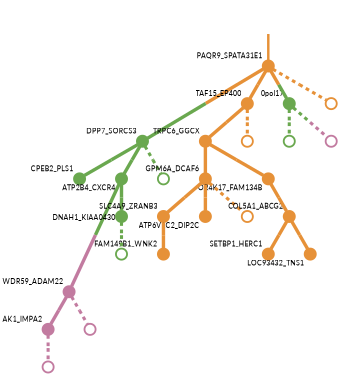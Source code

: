 strict digraph  {
graph[splines=false]; nodesep=0.7; rankdir=TB; ranksep=0.6; forcelabels=true; dpi=600; size=2.5;
0 [color="#e69138ff", fillcolor="#e69138ff", fixedsize=true, fontname=Lato, fontsize="12pt", height="0.25", label="", penwidth=3, shape=circle, style=filled, xlabel=PAQR9_SPATA31E1];
2 [color="#6aa84fff", fillcolor="#6aa84fff", fixedsize=true, fontname=Lato, fontsize="12pt", height="0.25", label="", penwidth=3, shape=circle, style=filled, xlabel=DPP7_SORCS3];
5 [color="#e69138ff", fillcolor="#e69138ff", fixedsize=true, fontname=Lato, fontsize="12pt", height="0.25", label="", penwidth=3, shape=circle, style=filled, xlabel=TAF15_EP400];
17 [color="#6aa84fff", fillcolor="#6aa84fff", fixedsize=true, fontname=Lato, fontsize="12pt", height="0.25", label="", penwidth=3, shape=circle, style=filled, xlabel="0pol17"];
24 [color="#e69138ff", fillcolor="#e69138ff", fixedsize=true, fontname=Lato, fontsize="12pt", height="0.25", label="", penwidth=3, shape=circle, style=solid, xlabel=""];
1 [color="#c27ba0ff", fillcolor="#c27ba0ff", fixedsize=true, fontname=Lato, fontsize="12pt", height="0.25", label="", penwidth=3, shape=circle, style=filled, xlabel=WDR59_ADAM22];
8 [color="#c27ba0ff", fillcolor="#c27ba0ff", fixedsize=true, fontname=Lato, fontsize="12pt", height="0.25", label="", penwidth=3, shape=circle, style=filled, xlabel=AK1_IMPA2];
22 [color="#c27ba0ff", fillcolor="#c27ba0ff", fixedsize=true, fontname=Lato, fontsize="12pt", height="0.25", label="", penwidth=3, shape=circle, style=solid, xlabel=""];
4 [color="#6aa84fff", fillcolor="#6aa84fff", fixedsize=true, fontname=Lato, fontsize="12pt", height="0.25", label="", penwidth=3, shape=circle, style=filled, xlabel=CPEB2_PLS1];
14 [color="#6aa84fff", fillcolor="#6aa84fff", fixedsize=true, fontname=Lato, fontsize="12pt", height="0.25", label="", penwidth=3, shape=circle, style=filled, xlabel=ATP2B4_CXCR4];
19 [color="#6aa84fff", fillcolor="#6aa84fff", fixedsize=true, fontname=Lato, fontsize="12pt", height="0.25", label="", penwidth=3, shape=circle, style=solid, xlabel=""];
11 [color="#e69138ff", fillcolor="#e69138ff", fixedsize=true, fontname=Lato, fontsize="12pt", height="0.25", label="", penwidth=3, shape=circle, style=filled, xlabel=TRPC6_GGCX];
25 [color="#e69138ff", fillcolor="#e69138ff", fixedsize=true, fontname=Lato, fontsize="12pt", height="0.25", label="", penwidth=3, shape=circle, style=solid, xlabel=""];
6 [color="#e69138ff", fillcolor="#e69138ff", fixedsize=true, fontname=Lato, fontsize="12pt", height="0.25", label="", penwidth=3, shape=circle, style=filled, xlabel=GPM6A_DCAF6];
12 [color="#e69138ff", fillcolor="#e69138ff", fixedsize=true, fontname=Lato, fontsize="12pt", height="0.25", label="", penwidth=3, shape=circle, style=filled, xlabel=SLC4A9_ZRANB3];
15 [color="#e69138ff", fillcolor="#e69138ff", fixedsize=true, fontname=Lato, fontsize="12pt", height="0.25", label="", penwidth=3, shape=circle, style=filled, xlabel=ATP6V1C2_DIP2C];
26 [color="#e69138ff", fillcolor="#e69138ff", fixedsize=true, fontname=Lato, fontsize="12pt", height="0.25", label="", penwidth=3, shape=circle, style=solid, xlabel=""];
7 [color="#e69138ff", fillcolor="#e69138ff", fixedsize=true, fontname=Lato, fontsize="12pt", height="0.25", label="", penwidth=3, shape=circle, style=filled, xlabel=COL5A1_ABCG2];
9 [color="#e69138ff", fillcolor="#e69138ff", fixedsize=true, fontname=Lato, fontsize="12pt", height="0.25", label="", penwidth=3, shape=circle, style=filled, xlabel=SETBP1_HERC1];
13 [color="#e69138ff", fillcolor="#e69138ff", fixedsize=true, fontname=Lato, fontsize="12pt", height="0.25", label="", penwidth=3, shape=circle, style=filled, xlabel=LOC93432_TNS1];
23 [color="#c27ba0ff", fillcolor="#c27ba0ff", fixedsize=true, fontname=Lato, fontsize="12pt", height="0.25", label="", penwidth=3, shape=circle, style=solid, xlabel=""];
10 [color="#6aa84fff", fillcolor="#6aa84fff", fixedsize=true, fontname=Lato, fontsize="12pt", height="0.25", label="", penwidth=3, shape=circle, style=filled, xlabel=DNAH1_KIAA0430];
20 [color="#6aa84fff", fillcolor="#6aa84fff", fixedsize=true, fontname=Lato, fontsize="12pt", height="0.25", label="", penwidth=3, shape=circle, style=solid, xlabel=""];
16 [color="#e69138ff", fillcolor="#e69138ff", fixedsize=true, fontname=Lato, fontsize="12pt", height="0.25", label="", penwidth=3, shape=circle, style=filled, xlabel=OR4K17_FAM134B];
3 [color="#e69138ff", fillcolor="#e69138ff", fixedsize=true, fontname=Lato, fontsize="12pt", height="0.25", label="", penwidth=3, shape=circle, style=filled, xlabel=FAM149B1_WNK2];
18 [color="#6aa84fff", fillcolor="#6aa84fff", fixedsize=true, fontname=Lato, fontsize="12pt", height="0.25", label="", penwidth=3, shape=circle, style=solid, xlabel=""];
21 [color="#c27ba0ff", fillcolor="#c27ba0ff", fixedsize=true, fontname=Lato, fontsize="12pt", height="0.25", label="", penwidth=3, shape=circle, style=solid, xlabel=""];
normal [label="", penwidth=3, style=invis, xlabel=PAQR9_SPATA31E1];
0 -> 2  [arrowsize=0, color="#e69138ff;0.5:#6aa84fff", minlen="2.6907215118408203", penwidth="5.5", style=solid];
0 -> 5  [arrowsize=0, color="#e69138ff;0.5:#e69138ff", minlen="1.4948453903198242", penwidth="5.5", style=solid];
0 -> 17  [arrowsize=0, color="#e69138ff;0.5:#6aa84fff", minlen="1.051546335220337", penwidth="5.5", style=solid];
0 -> 24  [arrowsize=0, color="#e69138ff;0.5:#e69138ff", minlen="1.051546335220337", penwidth=5, style=dashed];
2 -> 4  [arrowsize=0, color="#6aa84fff;0.5:#6aa84fff", minlen="1.5360825061798096", penwidth="5.5", style=solid];
2 -> 14  [arrowsize=0, color="#6aa84fff;0.5:#6aa84fff", minlen="1.123711347579956", penwidth="5.5", style=solid];
2 -> 19  [arrowsize=0, color="#6aa84fff;0.5:#6aa84fff", minlen="1.051546335220337", penwidth=5, style=dashed];
5 -> 11  [arrowsize=0, color="#e69138ff;0.5:#e69138ff", minlen="1.1649484634399414", penwidth="5.5", style=solid];
5 -> 25  [arrowsize=0, color="#e69138ff;0.5:#e69138ff", minlen="1.051546335220337", penwidth=5, style=dashed];
17 -> 18  [arrowsize=0, color="#6aa84fff;0.5:#6aa84fff", minlen="1.051546335220337", penwidth=5, style=dashed];
17 -> 21  [arrowsize=0, color="#6aa84fff;0.5:#c27ba0ff", minlen="1.051546335220337", penwidth=5, style=dashed];
1 -> 8  [arrowsize=0, color="#c27ba0ff;0.5:#c27ba0ff", minlen="1.3092783689498901", penwidth="5.5", style=solid];
1 -> 22  [arrowsize=0, color="#c27ba0ff;0.5:#c27ba0ff", minlen="1.051546335220337", penwidth=5, style=dashed];
8 -> 23  [arrowsize=0, color="#c27ba0ff;0.5:#c27ba0ff", minlen="1.051546335220337", penwidth=5, style=dashed];
14 -> 1  [arrowsize=0, color="#6aa84fff;0.5:#c27ba0ff", minlen="3.0", penwidth="5.5", style=solid];
14 -> 10  [arrowsize=0, color="#6aa84fff;0.5:#6aa84fff", minlen="1.185567021369934", penwidth="5.5", style=solid];
11 -> 6  [arrowsize=0, color="#e69138ff;0.5:#e69138ff", minlen="1.3505154848098755", penwidth="5.5", style=solid];
11 -> 16  [arrowsize=0, color="#e69138ff;0.5:#e69138ff", minlen="1.1030927896499634", penwidth="5.5", style=solid];
6 -> 12  [arrowsize=0, color="#e69138ff;0.5:#e69138ff", minlen="1.123711347579956", penwidth="5.5", style=solid];
6 -> 15  [arrowsize=0, color="#e69138ff;0.5:#e69138ff", minlen="1.1030927896499634", penwidth="5.5", style=solid];
6 -> 26  [arrowsize=0, color="#e69138ff;0.5:#e69138ff", minlen="1.051546335220337", penwidth=5, style=dashed];
12 -> 3  [arrowsize=0, color="#e69138ff;0.5:#e69138ff", minlen="1.701030969619751", penwidth="5.5", style=solid];
7 -> 9  [arrowsize=0, color="#e69138ff;0.5:#e69138ff", minlen="1.2061855792999268", penwidth="5.5", style=solid];
7 -> 13  [arrowsize=0, color="#e69138ff;0.5:#e69138ff", minlen="1.123711347579956", penwidth="5.5", style=solid];
10 -> 20  [arrowsize=0, color="#6aa84fff;0.5:#6aa84fff", minlen="1.051546335220337", penwidth=5, style=dashed];
16 -> 7  [arrowsize=0, color="#e69138ff;0.5:#e69138ff", minlen="1.3298969268798828", penwidth="5.5", style=solid];
normal -> 0  [arrowsize=0, color="#e69138ff", label="", penwidth=4, style=solid];
}
